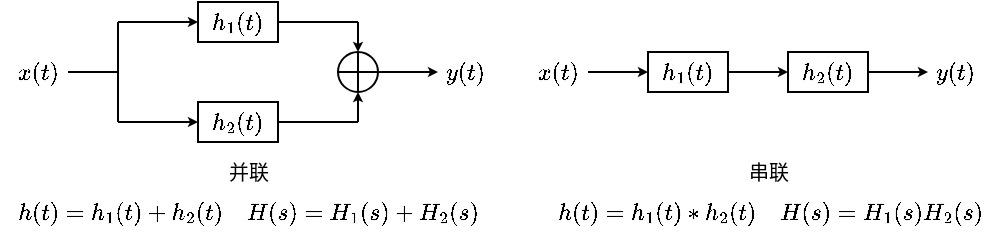 <mxfile version="20.7.4" type="device"><diagram id="JJFDP4JxBi6WycYrjmse" name="第 1 页"><mxGraphModel dx="376" dy="260" grid="1" gridSize="5" guides="1" tooltips="1" connect="1" arrows="1" fold="1" page="1" pageScale="1" pageWidth="827" pageHeight="1169" math="1" shadow="0"><root><mxCell id="0"/><mxCell id="1" parent="0"/><mxCell id="b4cG3zb9_oaLRwpE3bwH-1" value="$$x(t)$$" style="text;html=1;align=center;verticalAlign=middle;resizable=1;points=[];autosize=1;strokeColor=none;fillColor=none;fontSize=10;movable=1;rotatable=1;deletable=1;editable=1;connectable=1;" parent="1" vertex="1"><mxGeometry x="80" y="70" width="30" height="20" as="geometry"/></mxCell><mxCell id="b4cG3zb9_oaLRwpE3bwH-2" value="" style="endArrow=classic;html=1;rounded=0;fontSize=10;endSize=2;startSize=2;" parent="1" edge="1"><mxGeometry width="50" height="50" relative="1" as="geometry"><mxPoint x="135" y="55" as="sourcePoint"/><mxPoint x="175" y="55" as="targetPoint"/></mxGeometry></mxCell><mxCell id="b4cG3zb9_oaLRwpE3bwH-3" value="" style="endArrow=none;html=1;rounded=0;fontSize=10;startSize=2;endSize=2;" parent="1" edge="1"><mxGeometry width="50" height="50" relative="1" as="geometry"><mxPoint x="135" y="105" as="sourcePoint"/><mxPoint x="135" y="55" as="targetPoint"/></mxGeometry></mxCell><mxCell id="b4cG3zb9_oaLRwpE3bwH-4" value="" style="endArrow=classic;html=1;rounded=0;fontSize=10;startSize=2;endSize=2;" parent="1" edge="1"><mxGeometry width="50" height="50" relative="1" as="geometry"><mxPoint x="135" y="105" as="sourcePoint"/><mxPoint x="175" y="105" as="targetPoint"/></mxGeometry></mxCell><mxCell id="b4cG3zb9_oaLRwpE3bwH-5" value="$$h_1(t)$$" style="rounded=0;whiteSpace=wrap;html=1;fontSize=10;" parent="1" vertex="1"><mxGeometry x="175" y="45" width="40" height="20" as="geometry"/></mxCell><mxCell id="b4cG3zb9_oaLRwpE3bwH-6" value="$$h_2(t)$$" style="rounded=0;whiteSpace=wrap;html=1;fontSize=10;" parent="1" vertex="1"><mxGeometry x="175" y="95" width="40" height="20" as="geometry"/></mxCell><mxCell id="b4cG3zb9_oaLRwpE3bwH-7" value="" style="endArrow=none;html=1;rounded=0;fontSize=10;startSize=2;endSize=2;" parent="1" edge="1"><mxGeometry width="50" height="50" relative="1" as="geometry"><mxPoint x="215" y="55" as="sourcePoint"/><mxPoint x="255" y="55" as="targetPoint"/></mxGeometry></mxCell><mxCell id="b4cG3zb9_oaLRwpE3bwH-8" value="" style="endArrow=none;html=1;rounded=0;fontSize=10;startSize=2;endSize=2;" parent="1" edge="1"><mxGeometry width="50" height="50" relative="1" as="geometry"><mxPoint x="215" y="105" as="sourcePoint"/><mxPoint x="255" y="105" as="targetPoint"/></mxGeometry></mxCell><mxCell id="b4cG3zb9_oaLRwpE3bwH-10" value="" style="shape=orEllipse;perimeter=ellipsePerimeter;whiteSpace=wrap;html=1;backgroundOutline=1;fontSize=10;" parent="1" vertex="1"><mxGeometry x="245" y="70" width="20" height="20" as="geometry"/></mxCell><mxCell id="4q6ykrRLlagIntSVL15F-1" value="" style="endArrow=classic;html=1;rounded=0;startSize=2;endSize=2;entryX=0.5;entryY=0;entryDx=0;entryDy=0;" edge="1" parent="1" target="b4cG3zb9_oaLRwpE3bwH-10"><mxGeometry width="50" height="50" relative="1" as="geometry"><mxPoint x="255" y="55" as="sourcePoint"/><mxPoint x="320" y="40" as="targetPoint"/></mxGeometry></mxCell><mxCell id="4q6ykrRLlagIntSVL15F-2" value="" style="endArrow=classic;html=1;rounded=0;startSize=2;endSize=2;entryX=0.5;entryY=1;entryDx=0;entryDy=0;" edge="1" parent="1" target="b4cG3zb9_oaLRwpE3bwH-10"><mxGeometry width="50" height="50" relative="1" as="geometry"><mxPoint x="255" y="105" as="sourcePoint"/><mxPoint x="305" y="55" as="targetPoint"/></mxGeometry></mxCell><mxCell id="4q6ykrRLlagIntSVL15F-3" value="" style="endArrow=classic;html=1;rounded=0;startSize=2;endSize=2;" edge="1" parent="1"><mxGeometry width="50" height="50" relative="1" as="geometry"><mxPoint x="265" y="80" as="sourcePoint"/><mxPoint x="295" y="80" as="targetPoint"/></mxGeometry></mxCell><mxCell id="4q6ykrRLlagIntSVL15F-4" value="$$y(t)$$" style="text;html=1;align=center;verticalAlign=middle;resizable=1;points=[];autosize=1;strokeColor=none;fillColor=none;fontSize=10;movable=1;rotatable=1;deletable=1;editable=1;connectable=1;" vertex="1" parent="1"><mxGeometry x="290" y="70" width="35" height="20" as="geometry"/></mxCell><mxCell id="4q6ykrRLlagIntSVL15F-5" value="" style="endArrow=none;html=1;rounded=0;fontSize=10;startSize=2;endSize=2;" edge="1" parent="1"><mxGeometry width="50" height="50" relative="1" as="geometry"><mxPoint x="110" y="80" as="sourcePoint"/><mxPoint x="135" y="80" as="targetPoint"/></mxGeometry></mxCell><mxCell id="4q6ykrRLlagIntSVL15F-6" value="并联" style="text;html=1;align=center;verticalAlign=middle;resizable=1;points=[];autosize=1;strokeColor=none;fillColor=none;fontSize=10;movable=1;rotatable=1;deletable=1;editable=1;connectable=1;" vertex="1" parent="1"><mxGeometry x="180" y="120" width="40" height="20" as="geometry"/></mxCell><mxCell id="4q6ykrRLlagIntSVL15F-7" value="$$h(t)=h_1(t)+h_2(t)\quad H(s)=H_1(s)+H_2(s)$$" style="text;html=1;align=center;verticalAlign=middle;resizable=1;points=[];autosize=1;strokeColor=none;fillColor=none;fontSize=10;movable=1;rotatable=1;deletable=1;editable=1;connectable=1;" vertex="1" parent="1"><mxGeometry x="80" y="140" width="240" height="20" as="geometry"/></mxCell><mxCell id="4q6ykrRLlagIntSVL15F-8" value="$$x(t)$$" style="text;html=1;align=center;verticalAlign=middle;resizable=1;points=[];autosize=1;strokeColor=none;fillColor=none;fontSize=10;movable=1;rotatable=1;deletable=1;editable=1;connectable=1;" vertex="1" parent="1"><mxGeometry x="340" y="70" width="30" height="20" as="geometry"/></mxCell><mxCell id="4q6ykrRLlagIntSVL15F-9" value="" style="endArrow=classic;html=1;rounded=0;fontSize=10;endSize=2;startSize=2;" edge="1" parent="1"><mxGeometry width="50" height="50" relative="1" as="geometry"><mxPoint x="370" y="80" as="sourcePoint"/><mxPoint x="400" y="80" as="targetPoint"/></mxGeometry></mxCell><mxCell id="4q6ykrRLlagIntSVL15F-11" value="" style="endArrow=classic;html=1;rounded=0;fontSize=10;startSize=2;endSize=2;" edge="1" parent="1"><mxGeometry width="50" height="50" relative="1" as="geometry"><mxPoint x="440" y="80" as="sourcePoint"/><mxPoint x="470" y="80" as="targetPoint"/></mxGeometry></mxCell><mxCell id="4q6ykrRLlagIntSVL15F-12" value="$$h_1(t)$$" style="rounded=0;whiteSpace=wrap;html=1;fontSize=10;" vertex="1" parent="1"><mxGeometry x="400" y="70" width="40" height="20" as="geometry"/></mxCell><mxCell id="4q6ykrRLlagIntSVL15F-13" value="$$h_2(t)$$" style="rounded=0;whiteSpace=wrap;html=1;fontSize=10;" vertex="1" parent="1"><mxGeometry x="470" y="70" width="40" height="20" as="geometry"/></mxCell><mxCell id="4q6ykrRLlagIntSVL15F-19" value="" style="endArrow=classic;html=1;rounded=0;startSize=2;endSize=2;" edge="1" parent="1"><mxGeometry width="50" height="50" relative="1" as="geometry"><mxPoint x="510" y="80" as="sourcePoint"/><mxPoint x="540" y="80" as="targetPoint"/></mxGeometry></mxCell><mxCell id="4q6ykrRLlagIntSVL15F-20" value="$$y(t)$$" style="text;html=1;align=center;verticalAlign=middle;resizable=1;points=[];autosize=1;strokeColor=none;fillColor=none;fontSize=10;movable=1;rotatable=1;deletable=1;editable=1;connectable=1;" vertex="1" parent="1"><mxGeometry x="535" y="70" width="35" height="20" as="geometry"/></mxCell><mxCell id="4q6ykrRLlagIntSVL15F-22" value="串联" style="text;html=1;align=center;verticalAlign=middle;resizable=1;points=[];autosize=1;strokeColor=none;fillColor=none;fontSize=10;movable=1;rotatable=1;deletable=1;editable=1;connectable=1;" vertex="1" parent="1"><mxGeometry x="440" y="115" width="40" height="30" as="geometry"/></mxCell><mxCell id="4q6ykrRLlagIntSVL15F-23" value="$$h(t)=h_1(t)*h_2(t)\quad H(s)=H_1(s)H_2(s)$$" style="text;html=1;align=center;verticalAlign=middle;resizable=1;points=[];autosize=1;strokeColor=none;fillColor=none;fontSize=10;movable=1;rotatable=1;deletable=1;editable=1;connectable=1;" vertex="1" parent="1"><mxGeometry x="343" y="140" width="235" height="20" as="geometry"/></mxCell></root></mxGraphModel></diagram></mxfile>